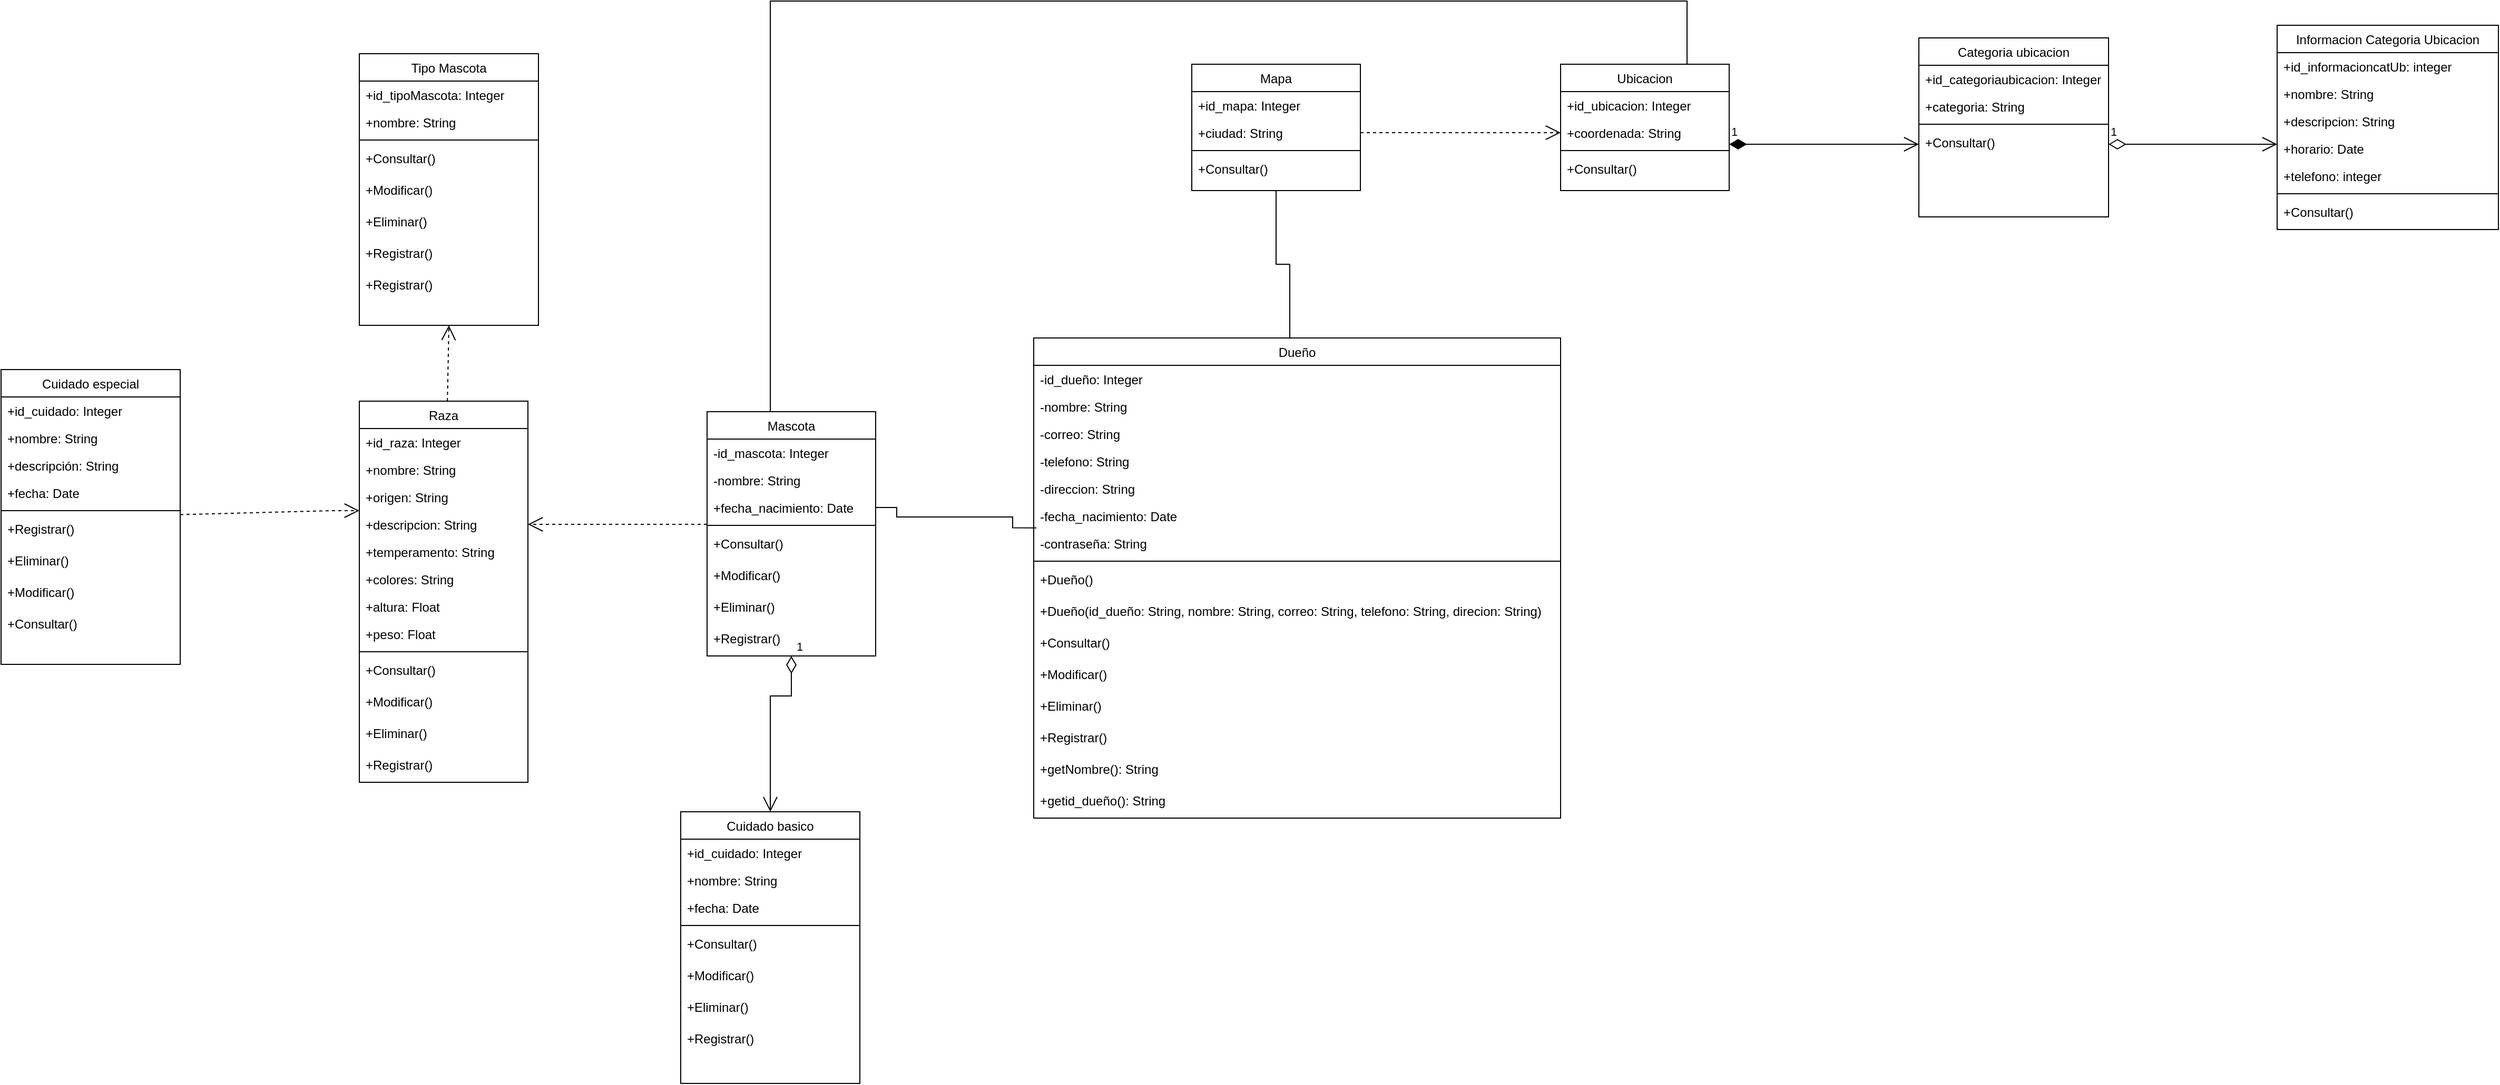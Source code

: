 <mxfile version="20.5.3" type="google"><diagram id="C5RBs43oDa-KdzZeNtuy" name="Page-1"><mxGraphModel grid="1" page="1" gridSize="10" guides="1" tooltips="1" connect="1" arrows="1" fold="1" pageScale="1" pageWidth="827" pageHeight="1169" math="0" shadow="0"><root><mxCell id="WIyWlLk6GJQsqaUBKTNV-0"/><mxCell id="WIyWlLk6GJQsqaUBKTNV-1" parent="WIyWlLk6GJQsqaUBKTNV-0"/><mxCell id="ZD_b39aDrWnSWX7HRoaQ-73" value="Tipo Mascota" style="swimlane;fontStyle=0;align=center;verticalAlign=top;childLayout=stackLayout;horizontal=1;startSize=26;horizontalStack=0;resizeParent=1;resizeLast=0;collapsible=1;marginBottom=0;rounded=0;shadow=0;strokeWidth=1;" vertex="1" parent="WIyWlLk6GJQsqaUBKTNV-1"><mxGeometry x="50" y="70" width="170" height="258" as="geometry"><mxRectangle x="50" y="70" width="160" height="26" as="alternateBounds"/></mxGeometry></mxCell><mxCell id="ZD_b39aDrWnSWX7HRoaQ-74" value="+id_tipoMascota: Integer" style="text;align=left;verticalAlign=top;spacingLeft=4;spacingRight=4;overflow=hidden;rotatable=0;points=[[0,0.5],[1,0.5]];portConstraint=eastwest;" vertex="1" parent="ZD_b39aDrWnSWX7HRoaQ-73"><mxGeometry y="26" width="170" height="26" as="geometry"/></mxCell><mxCell id="ZD_b39aDrWnSWX7HRoaQ-82" value="+nombre: String" style="text;align=left;verticalAlign=top;spacingLeft=4;spacingRight=4;overflow=hidden;rotatable=0;points=[[0,0.5],[1,0.5]];portConstraint=eastwest;" vertex="1" parent="ZD_b39aDrWnSWX7HRoaQ-73"><mxGeometry y="52" width="170" height="26" as="geometry"/></mxCell><mxCell id="ZD_b39aDrWnSWX7HRoaQ-77" value="" style="line;html=1;strokeWidth=1;align=left;verticalAlign=middle;spacingTop=-1;spacingLeft=3;spacingRight=3;rotatable=0;labelPosition=right;points=[];portConstraint=eastwest;" vertex="1" parent="ZD_b39aDrWnSWX7HRoaQ-73"><mxGeometry y="78" width="170" height="8" as="geometry"/></mxCell><mxCell id="ZD_b39aDrWnSWX7HRoaQ-78" value="+Consultar()&#10;" style="text;align=left;verticalAlign=top;spacingLeft=4;spacingRight=4;overflow=hidden;rotatable=0;points=[[0,0.5],[1,0.5]];portConstraint=eastwest;" vertex="1" parent="ZD_b39aDrWnSWX7HRoaQ-73"><mxGeometry y="86" width="170" height="30" as="geometry"/></mxCell><mxCell id="ZD_b39aDrWnSWX7HRoaQ-79" value="+Modificar()&#10;" style="text;align=left;verticalAlign=top;spacingLeft=4;spacingRight=4;overflow=hidden;rotatable=0;points=[[0,0.5],[1,0.5]];portConstraint=eastwest;" vertex="1" parent="ZD_b39aDrWnSWX7HRoaQ-73"><mxGeometry y="116" width="170" height="30" as="geometry"/></mxCell><mxCell id="ZD_b39aDrWnSWX7HRoaQ-80" value="+Eliminar()&#10;" style="text;align=left;verticalAlign=top;spacingLeft=4;spacingRight=4;overflow=hidden;rotatable=0;points=[[0,0.5],[1,0.5]];portConstraint=eastwest;" vertex="1" parent="ZD_b39aDrWnSWX7HRoaQ-73"><mxGeometry y="146" width="170" height="30" as="geometry"/></mxCell><mxCell id="ZD_b39aDrWnSWX7HRoaQ-81" value="+Registrar()&#10;" style="text;align=left;verticalAlign=top;spacingLeft=4;spacingRight=4;overflow=hidden;rotatable=0;points=[[0,0.5],[1,0.5]];portConstraint=eastwest;" vertex="1" parent="ZD_b39aDrWnSWX7HRoaQ-73"><mxGeometry y="176" width="170" height="30" as="geometry"/></mxCell><mxCell id="fOLXBMnAjnOSy02bM4KL-60" value="+Registrar()&#10;" style="text;align=left;verticalAlign=top;spacingLeft=4;spacingRight=4;overflow=hidden;rotatable=0;points=[[0,0.5],[1,0.5]];portConstraint=eastwest;" vertex="1" parent="ZD_b39aDrWnSWX7HRoaQ-73"><mxGeometry y="206" width="170" height="30" as="geometry"/></mxCell><mxCell id="fOLXBMnAjnOSy02bM4KL-9" value="Cuidado especial" style="swimlane;fontStyle=0;align=center;verticalAlign=top;childLayout=stackLayout;horizontal=1;startSize=26;horizontalStack=0;resizeParent=1;resizeLast=0;collapsible=1;marginBottom=0;rounded=0;shadow=0;strokeWidth=1;" vertex="1" parent="WIyWlLk6GJQsqaUBKTNV-1"><mxGeometry x="-290" y="370" width="170" height="280" as="geometry"><mxRectangle x="130" y="380" width="160" height="26" as="alternateBounds"/></mxGeometry></mxCell><mxCell id="fOLXBMnAjnOSy02bM4KL-10" value="+id_cuidado: Integer" style="text;align=left;verticalAlign=top;spacingLeft=4;spacingRight=4;overflow=hidden;rotatable=0;points=[[0,0.5],[1,0.5]];portConstraint=eastwest;" vertex="1" parent="fOLXBMnAjnOSy02bM4KL-9"><mxGeometry y="26" width="170" height="26" as="geometry"/></mxCell><mxCell id="fOLXBMnAjnOSy02bM4KL-11" value="+nombre: String" style="text;align=left;verticalAlign=top;spacingLeft=4;spacingRight=4;overflow=hidden;rotatable=0;points=[[0,0.5],[1,0.5]];portConstraint=eastwest;" vertex="1" parent="fOLXBMnAjnOSy02bM4KL-9"><mxGeometry y="52" width="170" height="26" as="geometry"/></mxCell><mxCell id="fOLXBMnAjnOSy02bM4KL-12" value="+descripción: String" style="text;align=left;verticalAlign=top;spacingLeft=4;spacingRight=4;overflow=hidden;rotatable=0;points=[[0,0.5],[1,0.5]];portConstraint=eastwest;" vertex="1" parent="fOLXBMnAjnOSy02bM4KL-9"><mxGeometry y="78" width="170" height="26" as="geometry"/></mxCell><mxCell id="fOLXBMnAjnOSy02bM4KL-96" value="+fecha: Date" style="text;align=left;verticalAlign=top;spacingLeft=4;spacingRight=4;overflow=hidden;rotatable=0;points=[[0,0.5],[1,0.5]];portConstraint=eastwest;" vertex="1" parent="fOLXBMnAjnOSy02bM4KL-9"><mxGeometry y="104" width="170" height="26" as="geometry"/></mxCell><mxCell id="fOLXBMnAjnOSy02bM4KL-13" value="" style="line;html=1;strokeWidth=1;align=left;verticalAlign=middle;spacingTop=-1;spacingLeft=3;spacingRight=3;rotatable=0;labelPosition=right;points=[];portConstraint=eastwest;" vertex="1" parent="fOLXBMnAjnOSy02bM4KL-9"><mxGeometry y="130" width="170" height="8" as="geometry"/></mxCell><mxCell id="fOLXBMnAjnOSy02bM4KL-17" value="+Registrar()&#10;" style="text;align=left;verticalAlign=top;spacingLeft=4;spacingRight=4;overflow=hidden;rotatable=0;points=[[0,0.5],[1,0.5]];portConstraint=eastwest;" vertex="1" parent="fOLXBMnAjnOSy02bM4KL-9"><mxGeometry y="138" width="170" height="30" as="geometry"/></mxCell><mxCell id="fOLXBMnAjnOSy02bM4KL-16" value="+Eliminar()&#10;" style="text;align=left;verticalAlign=top;spacingLeft=4;spacingRight=4;overflow=hidden;rotatable=0;points=[[0,0.5],[1,0.5]];portConstraint=eastwest;" vertex="1" parent="fOLXBMnAjnOSy02bM4KL-9"><mxGeometry y="168" width="170" height="30" as="geometry"/></mxCell><mxCell id="fOLXBMnAjnOSy02bM4KL-15" value="+Modificar()&#10;" style="text;align=left;verticalAlign=top;spacingLeft=4;spacingRight=4;overflow=hidden;rotatable=0;points=[[0,0.5],[1,0.5]];portConstraint=eastwest;" vertex="1" parent="fOLXBMnAjnOSy02bM4KL-9"><mxGeometry y="198" width="170" height="30" as="geometry"/></mxCell><mxCell id="fOLXBMnAjnOSy02bM4KL-14" value="+Consultar()&#10;" style="text;align=left;verticalAlign=top;spacingLeft=4;spacingRight=4;overflow=hidden;rotatable=0;points=[[0,0.5],[1,0.5]];portConstraint=eastwest;" vertex="1" parent="fOLXBMnAjnOSy02bM4KL-9"><mxGeometry y="228" width="170" height="30" as="geometry"/></mxCell><mxCell id="fOLXBMnAjnOSy02bM4KL-27" value="Cuidado basico" style="swimlane;fontStyle=0;align=center;verticalAlign=top;childLayout=stackLayout;horizontal=1;startSize=26;horizontalStack=0;resizeParent=1;resizeLast=0;collapsible=1;marginBottom=0;rounded=0;shadow=0;strokeWidth=1;" vertex="1" parent="WIyWlLk6GJQsqaUBKTNV-1"><mxGeometry x="355" y="790" width="170" height="258" as="geometry"><mxRectangle x="130" y="380" width="160" height="26" as="alternateBounds"/></mxGeometry></mxCell><mxCell id="fOLXBMnAjnOSy02bM4KL-28" value="+id_cuidado: Integer" style="text;align=left;verticalAlign=top;spacingLeft=4;spacingRight=4;overflow=hidden;rotatable=0;points=[[0,0.5],[1,0.5]];portConstraint=eastwest;" vertex="1" parent="fOLXBMnAjnOSy02bM4KL-27"><mxGeometry y="26" width="170" height="26" as="geometry"/></mxCell><mxCell id="fOLXBMnAjnOSy02bM4KL-29" value="+nombre: String" style="text;align=left;verticalAlign=top;spacingLeft=4;spacingRight=4;overflow=hidden;rotatable=0;points=[[0,0.5],[1,0.5]];portConstraint=eastwest;" vertex="1" parent="fOLXBMnAjnOSy02bM4KL-27"><mxGeometry y="52" width="170" height="26" as="geometry"/></mxCell><mxCell id="fOLXBMnAjnOSy02bM4KL-30" value="+fecha: Date" style="text;align=left;verticalAlign=top;spacingLeft=4;spacingRight=4;overflow=hidden;rotatable=0;points=[[0,0.5],[1,0.5]];portConstraint=eastwest;" vertex="1" parent="fOLXBMnAjnOSy02bM4KL-27"><mxGeometry y="78" width="170" height="26" as="geometry"/></mxCell><mxCell id="fOLXBMnAjnOSy02bM4KL-31" value="" style="line;html=1;strokeWidth=1;align=left;verticalAlign=middle;spacingTop=-1;spacingLeft=3;spacingRight=3;rotatable=0;labelPosition=right;points=[];portConstraint=eastwest;" vertex="1" parent="fOLXBMnAjnOSy02bM4KL-27"><mxGeometry y="104" width="170" height="8" as="geometry"/></mxCell><mxCell id="fOLXBMnAjnOSy02bM4KL-32" value="+Consultar()&#10;" style="text;align=left;verticalAlign=top;spacingLeft=4;spacingRight=4;overflow=hidden;rotatable=0;points=[[0,0.5],[1,0.5]];portConstraint=eastwest;" vertex="1" parent="fOLXBMnAjnOSy02bM4KL-27"><mxGeometry y="112" width="170" height="30" as="geometry"/></mxCell><mxCell id="fOLXBMnAjnOSy02bM4KL-33" value="+Modificar()&#10;" style="text;align=left;verticalAlign=top;spacingLeft=4;spacingRight=4;overflow=hidden;rotatable=0;points=[[0,0.5],[1,0.5]];portConstraint=eastwest;" vertex="1" parent="fOLXBMnAjnOSy02bM4KL-27"><mxGeometry y="142" width="170" height="30" as="geometry"/></mxCell><mxCell id="fOLXBMnAjnOSy02bM4KL-34" value="+Eliminar()&#10;" style="text;align=left;verticalAlign=top;spacingLeft=4;spacingRight=4;overflow=hidden;rotatable=0;points=[[0,0.5],[1,0.5]];portConstraint=eastwest;" vertex="1" parent="fOLXBMnAjnOSy02bM4KL-27"><mxGeometry y="172" width="170" height="30" as="geometry"/></mxCell><mxCell id="fOLXBMnAjnOSy02bM4KL-35" value="+Registrar()&#10;" style="text;align=left;verticalAlign=top;spacingLeft=4;spacingRight=4;overflow=hidden;rotatable=0;points=[[0,0.5],[1,0.5]];portConstraint=eastwest;" vertex="1" parent="fOLXBMnAjnOSy02bM4KL-27"><mxGeometry y="202" width="170" height="30" as="geometry"/></mxCell><mxCell id="th-raNz0BlNICJ_vrpuz-19" value="Informacion Categoria Ubicacion" style="swimlane;fontStyle=0;align=center;verticalAlign=top;childLayout=stackLayout;horizontal=1;startSize=26;horizontalStack=0;resizeParent=1;resizeLast=0;collapsible=1;marginBottom=0;rounded=0;shadow=0;strokeWidth=1;" vertex="1" parent="WIyWlLk6GJQsqaUBKTNV-1"><mxGeometry x="1870" y="43" width="210" height="194" as="geometry"><mxRectangle x="130" y="380" width="160" height="26" as="alternateBounds"/></mxGeometry></mxCell><mxCell id="th-raNz0BlNICJ_vrpuz-20" value="+id_informacioncatUb: integer" style="text;align=left;verticalAlign=top;spacingLeft=4;spacingRight=4;overflow=hidden;rotatable=0;points=[[0,0.5],[1,0.5]];portConstraint=eastwest;" vertex="1" parent="th-raNz0BlNICJ_vrpuz-19"><mxGeometry y="26" width="210" height="26" as="geometry"/></mxCell><mxCell id="th-raNz0BlNICJ_vrpuz-21" value="+nombre: String" style="text;align=left;verticalAlign=top;spacingLeft=4;spacingRight=4;overflow=hidden;rotatable=0;points=[[0,0.5],[1,0.5]];portConstraint=eastwest;" vertex="1" parent="th-raNz0BlNICJ_vrpuz-19"><mxGeometry y="52" width="210" height="26" as="geometry"/></mxCell><mxCell id="th-raNz0BlNICJ_vrpuz-24" value="+descripcion: String" style="text;align=left;verticalAlign=top;spacingLeft=4;spacingRight=4;overflow=hidden;rotatable=0;points=[[0,0.5],[1,0.5]];portConstraint=eastwest;" vertex="1" parent="th-raNz0BlNICJ_vrpuz-19"><mxGeometry y="78" width="210" height="26" as="geometry"/></mxCell><mxCell id="th-raNz0BlNICJ_vrpuz-25" value="+horario: Date" style="text;align=left;verticalAlign=top;spacingLeft=4;spacingRight=4;overflow=hidden;rotatable=0;points=[[0,0.5],[1,0.5]];portConstraint=eastwest;" vertex="1" parent="th-raNz0BlNICJ_vrpuz-19"><mxGeometry y="104" width="210" height="26" as="geometry"/></mxCell><mxCell id="th-raNz0BlNICJ_vrpuz-26" value="+telefono: integer" style="text;align=left;verticalAlign=top;spacingLeft=4;spacingRight=4;overflow=hidden;rotatable=0;points=[[0,0.5],[1,0.5]];portConstraint=eastwest;" vertex="1" parent="th-raNz0BlNICJ_vrpuz-19"><mxGeometry y="130" width="210" height="26" as="geometry"/></mxCell><mxCell id="th-raNz0BlNICJ_vrpuz-22" value="" style="line;html=1;strokeWidth=1;align=left;verticalAlign=middle;spacingTop=-1;spacingLeft=3;spacingRight=3;rotatable=0;labelPosition=right;points=[];portConstraint=eastwest;" vertex="1" parent="th-raNz0BlNICJ_vrpuz-19"><mxGeometry y="156" width="210" height="8" as="geometry"/></mxCell><mxCell id="th-raNz0BlNICJ_vrpuz-23" value="+Consultar()&#10;" style="text;align=left;verticalAlign=top;spacingLeft=4;spacingRight=4;overflow=hidden;rotatable=0;points=[[0,0.5],[1,0.5]];portConstraint=eastwest;" vertex="1" parent="th-raNz0BlNICJ_vrpuz-19"><mxGeometry y="164" width="210" height="30" as="geometry"/></mxCell><mxCell id="fOLXBMnAjnOSy02bM4KL-46" value="Raza" style="swimlane;fontStyle=0;align=center;verticalAlign=top;childLayout=stackLayout;horizontal=1;startSize=26;horizontalStack=0;resizeParent=1;resizeLast=0;collapsible=1;marginBottom=0;rounded=0;shadow=0;strokeWidth=1;" vertex="1" parent="WIyWlLk6GJQsqaUBKTNV-1"><mxGeometry x="50" y="400" width="160" height="362" as="geometry"><mxRectangle x="130" y="380" width="160" height="26" as="alternateBounds"/></mxGeometry></mxCell><mxCell id="fOLXBMnAjnOSy02bM4KL-47" value="+id_raza: Integer" style="text;align=left;verticalAlign=top;spacingLeft=4;spacingRight=4;overflow=hidden;rotatable=0;points=[[0,0.5],[1,0.5]];portConstraint=eastwest;" vertex="1" parent="fOLXBMnAjnOSy02bM4KL-46"><mxGeometry y="26" width="160" height="26" as="geometry"/></mxCell><mxCell id="fOLXBMnAjnOSy02bM4KL-48" value="+nombre: String" style="text;align=left;verticalAlign=top;spacingLeft=4;spacingRight=4;overflow=hidden;rotatable=0;points=[[0,0.5],[1,0.5]];portConstraint=eastwest;" vertex="1" parent="fOLXBMnAjnOSy02bM4KL-46"><mxGeometry y="52" width="160" height="26" as="geometry"/></mxCell><mxCell id="fOLXBMnAjnOSy02bM4KL-49" value="+origen: String" style="text;align=left;verticalAlign=top;spacingLeft=4;spacingRight=4;overflow=hidden;rotatable=0;points=[[0,0.5],[1,0.5]];portConstraint=eastwest;" vertex="1" parent="fOLXBMnAjnOSy02bM4KL-46"><mxGeometry y="78" width="160" height="26" as="geometry"/></mxCell><mxCell id="fOLXBMnAjnOSy02bM4KL-50" value="+descripcion: String" style="text;align=left;verticalAlign=top;spacingLeft=4;spacingRight=4;overflow=hidden;rotatable=0;points=[[0,0.5],[1,0.5]];portConstraint=eastwest;" vertex="1" parent="fOLXBMnAjnOSy02bM4KL-46"><mxGeometry y="104" width="160" height="26" as="geometry"/></mxCell><mxCell id="fOLXBMnAjnOSy02bM4KL-51" value="+temperamento: String" style="text;align=left;verticalAlign=top;spacingLeft=4;spacingRight=4;overflow=hidden;rotatable=0;points=[[0,0.5],[1,0.5]];portConstraint=eastwest;" vertex="1" parent="fOLXBMnAjnOSy02bM4KL-46"><mxGeometry y="130" width="160" height="26" as="geometry"/></mxCell><mxCell id="fOLXBMnAjnOSy02bM4KL-52" value="+colores: String" style="text;align=left;verticalAlign=top;spacingLeft=4;spacingRight=4;overflow=hidden;rotatable=0;points=[[0,0.5],[1,0.5]];portConstraint=eastwest;" vertex="1" parent="fOLXBMnAjnOSy02bM4KL-46"><mxGeometry y="156" width="160" height="26" as="geometry"/></mxCell><mxCell id="fOLXBMnAjnOSy02bM4KL-53" value="+altura: Float" style="text;align=left;verticalAlign=top;spacingLeft=4;spacingRight=4;overflow=hidden;rotatable=0;points=[[0,0.5],[1,0.5]];portConstraint=eastwest;" vertex="1" parent="fOLXBMnAjnOSy02bM4KL-46"><mxGeometry y="182" width="160" height="26" as="geometry"/></mxCell><mxCell id="fOLXBMnAjnOSy02bM4KL-54" value="+peso: Float" style="text;align=left;verticalAlign=top;spacingLeft=4;spacingRight=4;overflow=hidden;rotatable=0;points=[[0,0.5],[1,0.5]];portConstraint=eastwest;" vertex="1" parent="fOLXBMnAjnOSy02bM4KL-46"><mxGeometry y="208" width="160" height="26" as="geometry"/></mxCell><mxCell id="fOLXBMnAjnOSy02bM4KL-55" value="" style="line;html=1;strokeWidth=1;align=left;verticalAlign=middle;spacingTop=-1;spacingLeft=3;spacingRight=3;rotatable=0;labelPosition=right;points=[];portConstraint=eastwest;" vertex="1" parent="fOLXBMnAjnOSy02bM4KL-46"><mxGeometry y="234" width="160" height="8" as="geometry"/></mxCell><mxCell id="fOLXBMnAjnOSy02bM4KL-56" value="+Consultar()&#10;" style="text;align=left;verticalAlign=top;spacingLeft=4;spacingRight=4;overflow=hidden;rotatable=0;points=[[0,0.5],[1,0.5]];portConstraint=eastwest;" vertex="1" parent="fOLXBMnAjnOSy02bM4KL-46"><mxGeometry y="242" width="160" height="30" as="geometry"/></mxCell><mxCell id="fOLXBMnAjnOSy02bM4KL-57" value="+Modificar()&#10;" style="text;align=left;verticalAlign=top;spacingLeft=4;spacingRight=4;overflow=hidden;rotatable=0;points=[[0,0.5],[1,0.5]];portConstraint=eastwest;" vertex="1" parent="fOLXBMnAjnOSy02bM4KL-46"><mxGeometry y="272" width="160" height="30" as="geometry"/></mxCell><mxCell id="fOLXBMnAjnOSy02bM4KL-58" value="+Eliminar()&#10;" style="text;align=left;verticalAlign=top;spacingLeft=4;spacingRight=4;overflow=hidden;rotatable=0;points=[[0,0.5],[1,0.5]];portConstraint=eastwest;" vertex="1" parent="fOLXBMnAjnOSy02bM4KL-46"><mxGeometry y="302" width="160" height="30" as="geometry"/></mxCell><mxCell id="fOLXBMnAjnOSy02bM4KL-59" value="+Registrar()&#10;" style="text;align=left;verticalAlign=top;spacingLeft=4;spacingRight=4;overflow=hidden;rotatable=0;points=[[0,0.5],[1,0.5]];portConstraint=eastwest;" vertex="1" parent="fOLXBMnAjnOSy02bM4KL-46"><mxGeometry y="332" width="160" height="30" as="geometry"/></mxCell><mxCell id="fOLXBMnAjnOSy02bM4KL-61" value="Mascota" style="swimlane;fontStyle=0;align=center;verticalAlign=top;childLayout=stackLayout;horizontal=1;startSize=26;horizontalStack=0;resizeParent=1;resizeLast=0;collapsible=1;marginBottom=0;rounded=0;shadow=0;strokeWidth=1;" vertex="1" parent="WIyWlLk6GJQsqaUBKTNV-1"><mxGeometry x="380" y="410" width="160" height="232" as="geometry"><mxRectangle x="130" y="380" width="160" height="26" as="alternateBounds"/></mxGeometry></mxCell><mxCell id="fOLXBMnAjnOSy02bM4KL-62" value="-id_mascota: Integer" style="text;align=left;verticalAlign=top;spacingLeft=4;spacingRight=4;overflow=hidden;rotatable=0;points=[[0,0.5],[1,0.5]];portConstraint=eastwest;" vertex="1" parent="fOLXBMnAjnOSy02bM4KL-61"><mxGeometry y="26" width="160" height="26" as="geometry"/></mxCell><mxCell id="fOLXBMnAjnOSy02bM4KL-63" value="-nombre: String" style="text;align=left;verticalAlign=top;spacingLeft=4;spacingRight=4;overflow=hidden;rotatable=0;points=[[0,0.5],[1,0.5]];portConstraint=eastwest;" vertex="1" parent="fOLXBMnAjnOSy02bM4KL-61"><mxGeometry y="52" width="160" height="26" as="geometry"/></mxCell><mxCell id="fOLXBMnAjnOSy02bM4KL-64" value="+fecha_nacimiento: Date" style="text;align=left;verticalAlign=top;spacingLeft=4;spacingRight=4;overflow=hidden;rotatable=0;points=[[0,0.5],[1,0.5]];portConstraint=eastwest;" vertex="1" parent="fOLXBMnAjnOSy02bM4KL-61"><mxGeometry y="78" width="160" height="26" as="geometry"/></mxCell><mxCell id="fOLXBMnAjnOSy02bM4KL-65" value="" style="line;html=1;strokeWidth=1;align=left;verticalAlign=middle;spacingTop=-1;spacingLeft=3;spacingRight=3;rotatable=0;labelPosition=right;points=[];portConstraint=eastwest;" vertex="1" parent="fOLXBMnAjnOSy02bM4KL-61"><mxGeometry y="104" width="160" height="8" as="geometry"/></mxCell><mxCell id="fOLXBMnAjnOSy02bM4KL-66" value="+Consultar()&#10;" style="text;align=left;verticalAlign=top;spacingLeft=4;spacingRight=4;overflow=hidden;rotatable=0;points=[[0,0.5],[1,0.5]];portConstraint=eastwest;" vertex="1" parent="fOLXBMnAjnOSy02bM4KL-61"><mxGeometry y="112" width="160" height="30" as="geometry"/></mxCell><mxCell id="fOLXBMnAjnOSy02bM4KL-67" value="+Modificar()&#10;" style="text;align=left;verticalAlign=top;spacingLeft=4;spacingRight=4;overflow=hidden;rotatable=0;points=[[0,0.5],[1,0.5]];portConstraint=eastwest;" vertex="1" parent="fOLXBMnAjnOSy02bM4KL-61"><mxGeometry y="142" width="160" height="30" as="geometry"/></mxCell><mxCell id="fOLXBMnAjnOSy02bM4KL-68" value="+Eliminar()&#10;" style="text;align=left;verticalAlign=top;spacingLeft=4;spacingRight=4;overflow=hidden;rotatable=0;points=[[0,0.5],[1,0.5]];portConstraint=eastwest;" vertex="1" parent="fOLXBMnAjnOSy02bM4KL-61"><mxGeometry y="172" width="160" height="30" as="geometry"/></mxCell><mxCell id="fOLXBMnAjnOSy02bM4KL-69" value="+Registrar()&#10;" style="text;align=left;verticalAlign=top;spacingLeft=4;spacingRight=4;overflow=hidden;rotatable=0;points=[[0,0.5],[1,0.5]];portConstraint=eastwest;" vertex="1" parent="fOLXBMnAjnOSy02bM4KL-61"><mxGeometry y="202" width="160" height="30" as="geometry"/></mxCell><mxCell id="fOLXBMnAjnOSy02bM4KL-70" value="Dueño" style="swimlane;fontStyle=0;align=center;verticalAlign=top;childLayout=stackLayout;horizontal=1;startSize=26;horizontalStack=0;resizeParent=1;resizeLast=0;collapsible=1;marginBottom=0;rounded=0;shadow=0;strokeWidth=1;" vertex="1" parent="WIyWlLk6GJQsqaUBKTNV-1"><mxGeometry x="690" y="340" width="500" height="456" as="geometry"><mxRectangle x="130" y="380" width="160" height="26" as="alternateBounds"/></mxGeometry></mxCell><mxCell id="fOLXBMnAjnOSy02bM4KL-71" value="-id_dueño: Integer" style="text;align=left;verticalAlign=top;spacingLeft=4;spacingRight=4;overflow=hidden;rotatable=0;points=[[0,0.5],[1,0.5]];portConstraint=eastwest;" vertex="1" parent="fOLXBMnAjnOSy02bM4KL-70"><mxGeometry y="26" width="500" height="26" as="geometry"/></mxCell><mxCell id="fOLXBMnAjnOSy02bM4KL-72" value="-nombre: String" style="text;align=left;verticalAlign=top;spacingLeft=4;spacingRight=4;overflow=hidden;rotatable=0;points=[[0,0.5],[1,0.5]];portConstraint=eastwest;rounded=0;shadow=0;html=0;" vertex="1" parent="fOLXBMnAjnOSy02bM4KL-70"><mxGeometry y="52" width="500" height="26" as="geometry"/></mxCell><mxCell id="fOLXBMnAjnOSy02bM4KL-73" value="-correo: String&#10;" style="text;align=left;verticalAlign=top;spacingLeft=4;spacingRight=4;overflow=hidden;rotatable=0;points=[[0,0.5],[1,0.5]];portConstraint=eastwest;rounded=0;shadow=0;html=0;" vertex="1" parent="fOLXBMnAjnOSy02bM4KL-70"><mxGeometry y="78" width="500" height="26" as="geometry"/></mxCell><mxCell id="fOLXBMnAjnOSy02bM4KL-74" value="-telefono: String&#10;" style="text;align=left;verticalAlign=top;spacingLeft=4;spacingRight=4;overflow=hidden;rotatable=0;points=[[0,0.5],[1,0.5]];portConstraint=eastwest;rounded=0;shadow=0;html=0;" vertex="1" parent="fOLXBMnAjnOSy02bM4KL-70"><mxGeometry y="104" width="500" height="26" as="geometry"/></mxCell><mxCell id="fOLXBMnAjnOSy02bM4KL-75" value="-direccion: String&#10;" style="text;align=left;verticalAlign=top;spacingLeft=4;spacingRight=4;overflow=hidden;rotatable=0;points=[[0,0.5],[1,0.5]];portConstraint=eastwest;rounded=0;shadow=0;html=0;" vertex="1" parent="fOLXBMnAjnOSy02bM4KL-70"><mxGeometry y="130" width="500" height="26" as="geometry"/></mxCell><mxCell id="fOLXBMnAjnOSy02bM4KL-76" value="-fecha_nacimiento: Date&#10;" style="text;align=left;verticalAlign=top;spacingLeft=4;spacingRight=4;overflow=hidden;rotatable=0;points=[[0,0.5],[1,0.5]];portConstraint=eastwest;rounded=0;shadow=0;html=0;" vertex="1" parent="fOLXBMnAjnOSy02bM4KL-70"><mxGeometry y="156" width="500" height="26" as="geometry"/></mxCell><mxCell id="Ai1Z3eqTXyZY3v8zCvuN-0" value="-contraseña: String&#10;" style="text;align=left;verticalAlign=top;spacingLeft=4;spacingRight=4;overflow=hidden;rotatable=0;points=[[0,0.5],[1,0.5]];portConstraint=eastwest;rounded=0;shadow=0;html=0;" vertex="1" parent="fOLXBMnAjnOSy02bM4KL-70"><mxGeometry y="182" width="500" height="26" as="geometry"/></mxCell><mxCell id="fOLXBMnAjnOSy02bM4KL-77" value="" style="line;html=1;strokeWidth=1;align=left;verticalAlign=middle;spacingTop=-1;spacingLeft=3;spacingRight=3;rotatable=0;labelPosition=right;points=[];portConstraint=eastwest;" vertex="1" parent="fOLXBMnAjnOSy02bM4KL-70"><mxGeometry y="208" width="500" height="8" as="geometry"/></mxCell><mxCell id="fOLXBMnAjnOSy02bM4KL-78" value="+Dueño()&#10;" style="text;align=left;verticalAlign=top;spacingLeft=4;spacingRight=4;overflow=hidden;rotatable=0;points=[[0,0.5],[1,0.5]];portConstraint=eastwest;" vertex="1" parent="fOLXBMnAjnOSy02bM4KL-70"><mxGeometry y="216" width="500" height="30" as="geometry"/></mxCell><mxCell id="fOLXBMnAjnOSy02bM4KL-79" value="+Dueño(id_dueño: String, nombre: String, correo: String, telefono: String, direcion: String)&#10;" style="text;align=left;verticalAlign=top;spacingLeft=4;spacingRight=4;overflow=hidden;rotatable=0;points=[[0,0.5],[1,0.5]];portConstraint=eastwest;" vertex="1" parent="fOLXBMnAjnOSy02bM4KL-70"><mxGeometry y="246" width="500" height="30" as="geometry"/></mxCell><mxCell id="fOLXBMnAjnOSy02bM4KL-80" value="+Consultar()&#10;" style="text;align=left;verticalAlign=top;spacingLeft=4;spacingRight=4;overflow=hidden;rotatable=0;points=[[0,0.5],[1,0.5]];portConstraint=eastwest;" vertex="1" parent="fOLXBMnAjnOSy02bM4KL-70"><mxGeometry y="276" width="500" height="30" as="geometry"/></mxCell><mxCell id="fOLXBMnAjnOSy02bM4KL-81" value="+Modificar()&#10;" style="text;align=left;verticalAlign=top;spacingLeft=4;spacingRight=4;overflow=hidden;rotatable=0;points=[[0,0.5],[1,0.5]];portConstraint=eastwest;" vertex="1" parent="fOLXBMnAjnOSy02bM4KL-70"><mxGeometry y="306" width="500" height="30" as="geometry"/></mxCell><mxCell id="fOLXBMnAjnOSy02bM4KL-82" value="+Eliminar()&#10;" style="text;align=left;verticalAlign=top;spacingLeft=4;spacingRight=4;overflow=hidden;rotatable=0;points=[[0,0.5],[1,0.5]];portConstraint=eastwest;" vertex="1" parent="fOLXBMnAjnOSy02bM4KL-70"><mxGeometry y="336" width="500" height="30" as="geometry"/></mxCell><mxCell id="fOLXBMnAjnOSy02bM4KL-83" value="+Registrar()&#10;" style="text;align=left;verticalAlign=top;spacingLeft=4;spacingRight=4;overflow=hidden;rotatable=0;points=[[0,0.5],[1,0.5]];portConstraint=eastwest;" vertex="1" parent="fOLXBMnAjnOSy02bM4KL-70"><mxGeometry y="366" width="500" height="30" as="geometry"/></mxCell><mxCell id="fOLXBMnAjnOSy02bM4KL-84" value="+getNombre(): String&#10;" style="text;align=left;verticalAlign=top;spacingLeft=4;spacingRight=4;overflow=hidden;rotatable=0;points=[[0,0.5],[1,0.5]];portConstraint=eastwest;" vertex="1" parent="fOLXBMnAjnOSy02bM4KL-70"><mxGeometry y="396" width="500" height="30" as="geometry"/></mxCell><mxCell id="fOLXBMnAjnOSy02bM4KL-85" value="+getid_dueño(): String&#10;" style="text;align=left;verticalAlign=top;spacingLeft=4;spacingRight=4;overflow=hidden;rotatable=0;points=[[0,0.5],[1,0.5]];portConstraint=eastwest;" vertex="1" parent="fOLXBMnAjnOSy02bM4KL-70"><mxGeometry y="426" width="500" height="30" as="geometry"/></mxCell><mxCell id="fOLXBMnAjnOSy02bM4KL-97" value="Mapa" style="swimlane;fontStyle=0;align=center;verticalAlign=top;childLayout=stackLayout;horizontal=1;startSize=26;horizontalStack=0;resizeParent=1;resizeLast=0;collapsible=1;marginBottom=0;rounded=0;shadow=0;strokeWidth=1;" vertex="1" parent="WIyWlLk6GJQsqaUBKTNV-1"><mxGeometry x="840" y="80" width="160" height="120" as="geometry"><mxRectangle x="130" y="380" width="160" height="26" as="alternateBounds"/></mxGeometry></mxCell><mxCell id="fOLXBMnAjnOSy02bM4KL-98" value="+id_mapa: Integer" style="text;align=left;verticalAlign=top;spacingLeft=4;spacingRight=4;overflow=hidden;rotatable=0;points=[[0,0.5],[1,0.5]];portConstraint=eastwest;" vertex="1" parent="fOLXBMnAjnOSy02bM4KL-97"><mxGeometry y="26" width="160" height="26" as="geometry"/></mxCell><mxCell id="fOLXBMnAjnOSy02bM4KL-99" value="+ciudad: String" style="text;align=left;verticalAlign=top;spacingLeft=4;spacingRight=4;overflow=hidden;rotatable=0;points=[[0,0.5],[1,0.5]];portConstraint=eastwest;" vertex="1" parent="fOLXBMnAjnOSy02bM4KL-97"><mxGeometry y="52" width="160" height="26" as="geometry"/></mxCell><mxCell id="fOLXBMnAjnOSy02bM4KL-100" value="" style="line;html=1;strokeWidth=1;align=left;verticalAlign=middle;spacingTop=-1;spacingLeft=3;spacingRight=3;rotatable=0;labelPosition=right;points=[];portConstraint=eastwest;" vertex="1" parent="fOLXBMnAjnOSy02bM4KL-97"><mxGeometry y="78" width="160" height="8" as="geometry"/></mxCell><mxCell id="fOLXBMnAjnOSy02bM4KL-101" value="+Consultar()&#10;" style="text;align=left;verticalAlign=top;spacingLeft=4;spacingRight=4;overflow=hidden;rotatable=0;points=[[0,0.5],[1,0.5]];portConstraint=eastwest;" vertex="1" parent="fOLXBMnAjnOSy02bM4KL-97"><mxGeometry y="86" width="160" height="30" as="geometry"/></mxCell><mxCell id="fOLXBMnAjnOSy02bM4KL-102" value="Ubicacion" style="swimlane;fontStyle=0;align=center;verticalAlign=top;childLayout=stackLayout;horizontal=1;startSize=26;horizontalStack=0;resizeParent=1;resizeLast=0;collapsible=1;marginBottom=0;rounded=0;shadow=0;strokeWidth=1;" vertex="1" parent="WIyWlLk6GJQsqaUBKTNV-1"><mxGeometry x="1190" y="80" width="160" height="120" as="geometry"><mxRectangle x="130" y="380" width="160" height="26" as="alternateBounds"/></mxGeometry></mxCell><mxCell id="fOLXBMnAjnOSy02bM4KL-103" value="+id_ubicacion: Integer" style="text;align=left;verticalAlign=top;spacingLeft=4;spacingRight=4;overflow=hidden;rotatable=0;points=[[0,0.5],[1,0.5]];portConstraint=eastwest;" vertex="1" parent="fOLXBMnAjnOSy02bM4KL-102"><mxGeometry y="26" width="160" height="26" as="geometry"/></mxCell><mxCell id="fOLXBMnAjnOSy02bM4KL-104" value="+coordenada: String" style="text;align=left;verticalAlign=top;spacingLeft=4;spacingRight=4;overflow=hidden;rotatable=0;points=[[0,0.5],[1,0.5]];portConstraint=eastwest;" vertex="1" parent="fOLXBMnAjnOSy02bM4KL-102"><mxGeometry y="52" width="160" height="26" as="geometry"/></mxCell><mxCell id="fOLXBMnAjnOSy02bM4KL-105" value="" style="line;html=1;strokeWidth=1;align=left;verticalAlign=middle;spacingTop=-1;spacingLeft=3;spacingRight=3;rotatable=0;labelPosition=right;points=[];portConstraint=eastwest;" vertex="1" parent="fOLXBMnAjnOSy02bM4KL-102"><mxGeometry y="78" width="160" height="8" as="geometry"/></mxCell><mxCell id="fOLXBMnAjnOSy02bM4KL-106" value="+Consultar()&#10;" style="text;align=left;verticalAlign=top;spacingLeft=4;spacingRight=4;overflow=hidden;rotatable=0;points=[[0,0.5],[1,0.5]];portConstraint=eastwest;" vertex="1" parent="fOLXBMnAjnOSy02bM4KL-102"><mxGeometry y="86" width="160" height="30" as="geometry"/></mxCell><mxCell id="fOLXBMnAjnOSy02bM4KL-107" value="Categoria ubicacion" style="swimlane;fontStyle=0;align=center;verticalAlign=top;childLayout=stackLayout;horizontal=1;startSize=26;horizontalStack=0;resizeParent=1;resizeLast=0;collapsible=1;marginBottom=0;rounded=0;shadow=0;strokeWidth=1;" vertex="1" parent="WIyWlLk6GJQsqaUBKTNV-1"><mxGeometry x="1530" y="55" width="180" height="170" as="geometry"><mxRectangle x="130" y="380" width="160" height="26" as="alternateBounds"/></mxGeometry></mxCell><mxCell id="fOLXBMnAjnOSy02bM4KL-108" value="+id_categoriaubicacion: Integer" style="text;align=left;verticalAlign=top;spacingLeft=4;spacingRight=4;overflow=hidden;rotatable=0;points=[[0,0.5],[1,0.5]];portConstraint=eastwest;" vertex="1" parent="fOLXBMnAjnOSy02bM4KL-107"><mxGeometry y="26" width="180" height="26" as="geometry"/></mxCell><mxCell id="fOLXBMnAjnOSy02bM4KL-109" value="+categoria: String" style="text;align=left;verticalAlign=top;spacingLeft=4;spacingRight=4;overflow=hidden;rotatable=0;points=[[0,0.5],[1,0.5]];portConstraint=eastwest;" vertex="1" parent="fOLXBMnAjnOSy02bM4KL-107"><mxGeometry y="52" width="180" height="26" as="geometry"/></mxCell><mxCell id="fOLXBMnAjnOSy02bM4KL-110" value="" style="line;html=1;strokeWidth=1;align=left;verticalAlign=middle;spacingTop=-1;spacingLeft=3;spacingRight=3;rotatable=0;labelPosition=right;points=[];portConstraint=eastwest;" vertex="1" parent="fOLXBMnAjnOSy02bM4KL-107"><mxGeometry y="78" width="180" height="8" as="geometry"/></mxCell><mxCell id="fOLXBMnAjnOSy02bM4KL-111" value="+Consultar()&#10;" style="text;align=left;verticalAlign=top;spacingLeft=4;spacingRight=4;overflow=hidden;rotatable=0;points=[[0,0.5],[1,0.5]];portConstraint=eastwest;" vertex="1" parent="fOLXBMnAjnOSy02bM4KL-107"><mxGeometry y="86" width="180" height="30" as="geometry"/></mxCell><mxCell id="fOLXBMnAjnOSy02bM4KL-115" value="" style="endArrow=none;html=1;edgeStyle=orthogonalEdgeStyle;rounded=0;entryX=0.005;entryY=0.936;entryDx=0;entryDy=0;entryPerimeter=0;exitX=1;exitY=0.5;exitDx=0;exitDy=0;" edge="1" parent="WIyWlLk6GJQsqaUBKTNV-1" source="fOLXBMnAjnOSy02bM4KL-64" target="fOLXBMnAjnOSy02bM4KL-76"><mxGeometry relative="1" as="geometry"><mxPoint x="550" y="470" as="sourcePoint"/><mxPoint x="710" y="470" as="targetPoint"/><Array as="points"><mxPoint x="560" y="501"/><mxPoint x="560" y="510"/><mxPoint x="670" y="510"/><mxPoint x="670" y="520"/></Array></mxGeometry></mxCell><mxCell id="fOLXBMnAjnOSy02bM4KL-118" value="" style="endArrow=open;endSize=12;dashed=1;html=1;rounded=0;entryX=0.5;entryY=1;entryDx=0;entryDy=0;" edge="1" parent="WIyWlLk6GJQsqaUBKTNV-1" source="fOLXBMnAjnOSy02bM4KL-46" target="ZD_b39aDrWnSWX7HRoaQ-73"><mxGeometry width="160" relative="1" as="geometry"><mxPoint x="180" y="460" as="sourcePoint"/><mxPoint x="340" y="460" as="targetPoint"/></mxGeometry></mxCell><mxCell id="fOLXBMnAjnOSy02bM4KL-119" value="" style="endArrow=open;endSize=12;dashed=1;html=1;rounded=0;exitX=0;exitY=0.375;exitDx=0;exitDy=0;exitPerimeter=0;entryX=1;entryY=0.5;entryDx=0;entryDy=0;" edge="1" parent="WIyWlLk6GJQsqaUBKTNV-1" source="fOLXBMnAjnOSy02bM4KL-65" target="fOLXBMnAjnOSy02bM4KL-50"><mxGeometry width="160" relative="1" as="geometry"><mxPoint x="180" y="400" as="sourcePoint"/><mxPoint x="340" y="400" as="targetPoint"/></mxGeometry></mxCell><mxCell id="fOLXBMnAjnOSy02bM4KL-126" value="" style="endArrow=none;html=1;edgeStyle=orthogonalEdgeStyle;rounded=0;exitX=0.486;exitY=0;exitDx=0;exitDy=0;exitPerimeter=0;entryX=0.5;entryY=1;entryDx=0;entryDy=0;" edge="1" parent="WIyWlLk6GJQsqaUBKTNV-1" source="fOLXBMnAjnOSy02bM4KL-70" target="fOLXBMnAjnOSy02bM4KL-97"><mxGeometry relative="1" as="geometry"><mxPoint x="720" y="310" as="sourcePoint"/><mxPoint x="880" y="310" as="targetPoint"/></mxGeometry></mxCell><mxCell id="fOLXBMnAjnOSy02bM4KL-129" value="" style="endArrow=open;endSize=12;dashed=1;html=1;rounded=0;exitX=1;exitY=0.5;exitDx=0;exitDy=0;entryX=0;entryY=0.5;entryDx=0;entryDy=0;" edge="1" parent="WIyWlLk6GJQsqaUBKTNV-1" source="fOLXBMnAjnOSy02bM4KL-99" target="fOLXBMnAjnOSy02bM4KL-104"><mxGeometry width="160" relative="1" as="geometry"><mxPoint x="1010" y="139.58" as="sourcePoint"/><mxPoint x="1170" y="139.58" as="targetPoint"/></mxGeometry></mxCell><mxCell id="fOLXBMnAjnOSy02bM4KL-130" value="" style="endArrow=none;html=1;edgeStyle=orthogonalEdgeStyle;rounded=0;exitX=0.5;exitY=0;exitDx=0;exitDy=0;entryX=0.75;entryY=0;entryDx=0;entryDy=0;" edge="1" parent="WIyWlLk6GJQsqaUBKTNV-1" source="fOLXBMnAjnOSy02bM4KL-61" target="fOLXBMnAjnOSy02bM4KL-102"><mxGeometry relative="1" as="geometry"><mxPoint x="760" y="290" as="sourcePoint"/><mxPoint x="440" y="40" as="targetPoint"/><Array as="points"><mxPoint x="440" y="20"/><mxPoint x="1310" y="20"/></Array></mxGeometry></mxCell><mxCell id="fOLXBMnAjnOSy02bM4KL-133" value="1" style="endArrow=open;html=1;endSize=12;startArrow=diamondThin;startSize=14;startFill=1;edgeStyle=orthogonalEdgeStyle;align=left;verticalAlign=bottom;rounded=0;entryX=0;entryY=0.5;entryDx=0;entryDy=0;" edge="1" parent="WIyWlLk6GJQsqaUBKTNV-1" source="fOLXBMnAjnOSy02bM4KL-104" target="fOLXBMnAjnOSy02bM4KL-111"><mxGeometry x="-1" y="3" relative="1" as="geometry"><mxPoint x="1360" y="139.41" as="sourcePoint"/><mxPoint x="1520" y="139.41" as="targetPoint"/><Array as="points"><mxPoint x="1430" y="156"/><mxPoint x="1430" y="156"/></Array></mxGeometry></mxCell><mxCell id="fOLXBMnAjnOSy02bM4KL-134" value="1" style="endArrow=open;html=1;endSize=12;startArrow=diamondThin;startSize=14;startFill=0;edgeStyle=orthogonalEdgeStyle;align=left;verticalAlign=bottom;rounded=0;exitX=1;exitY=0.5;exitDx=0;exitDy=0;" edge="1" parent="WIyWlLk6GJQsqaUBKTNV-1" source="fOLXBMnAjnOSy02bM4KL-111"><mxGeometry x="-1" y="3" relative="1" as="geometry"><mxPoint x="1710" y="139.66" as="sourcePoint"/><mxPoint x="1870" y="156" as="targetPoint"/><Array as="points"><mxPoint x="1869" y="156"/></Array></mxGeometry></mxCell><mxCell id="cLDOVtgAim_ABSU1hcdq-0" value="&lt;br&gt;" style="endArrow=open;endSize=12;dashed=1;html=1;rounded=0;" edge="1" parent="WIyWlLk6GJQsqaUBKTNV-1" source="fOLXBMnAjnOSy02bM4KL-9"><mxGeometry x="0.048" y="-35" width="160" relative="1" as="geometry"><mxPoint x="-25" y="588.66" as="sourcePoint"/><mxPoint x="50" y="504" as="targetPoint"/><Array as="points"><mxPoint x="25" y="504"/></Array><mxPoint as="offset"/></mxGeometry></mxCell><mxCell id="cLDOVtgAim_ABSU1hcdq-1" value="1" style="endArrow=open;html=1;endSize=12;startArrow=diamondThin;startSize=14;startFill=0;edgeStyle=orthogonalEdgeStyle;align=left;verticalAlign=bottom;rounded=0;entryX=0.5;entryY=0;entryDx=0;entryDy=0;" edge="1" parent="WIyWlLk6GJQsqaUBKTNV-1" source="fOLXBMnAjnOSy02bM4KL-69" target="fOLXBMnAjnOSy02bM4KL-27"><mxGeometry x="-1" y="3" relative="1" as="geometry"><mxPoint x="580" y="660" as="sourcePoint"/><mxPoint x="740" y="660" as="targetPoint"/><Array as="points"><mxPoint x="460" y="680"/><mxPoint x="440" y="680"/></Array></mxGeometry></mxCell></root></mxGraphModel></diagram></mxfile>